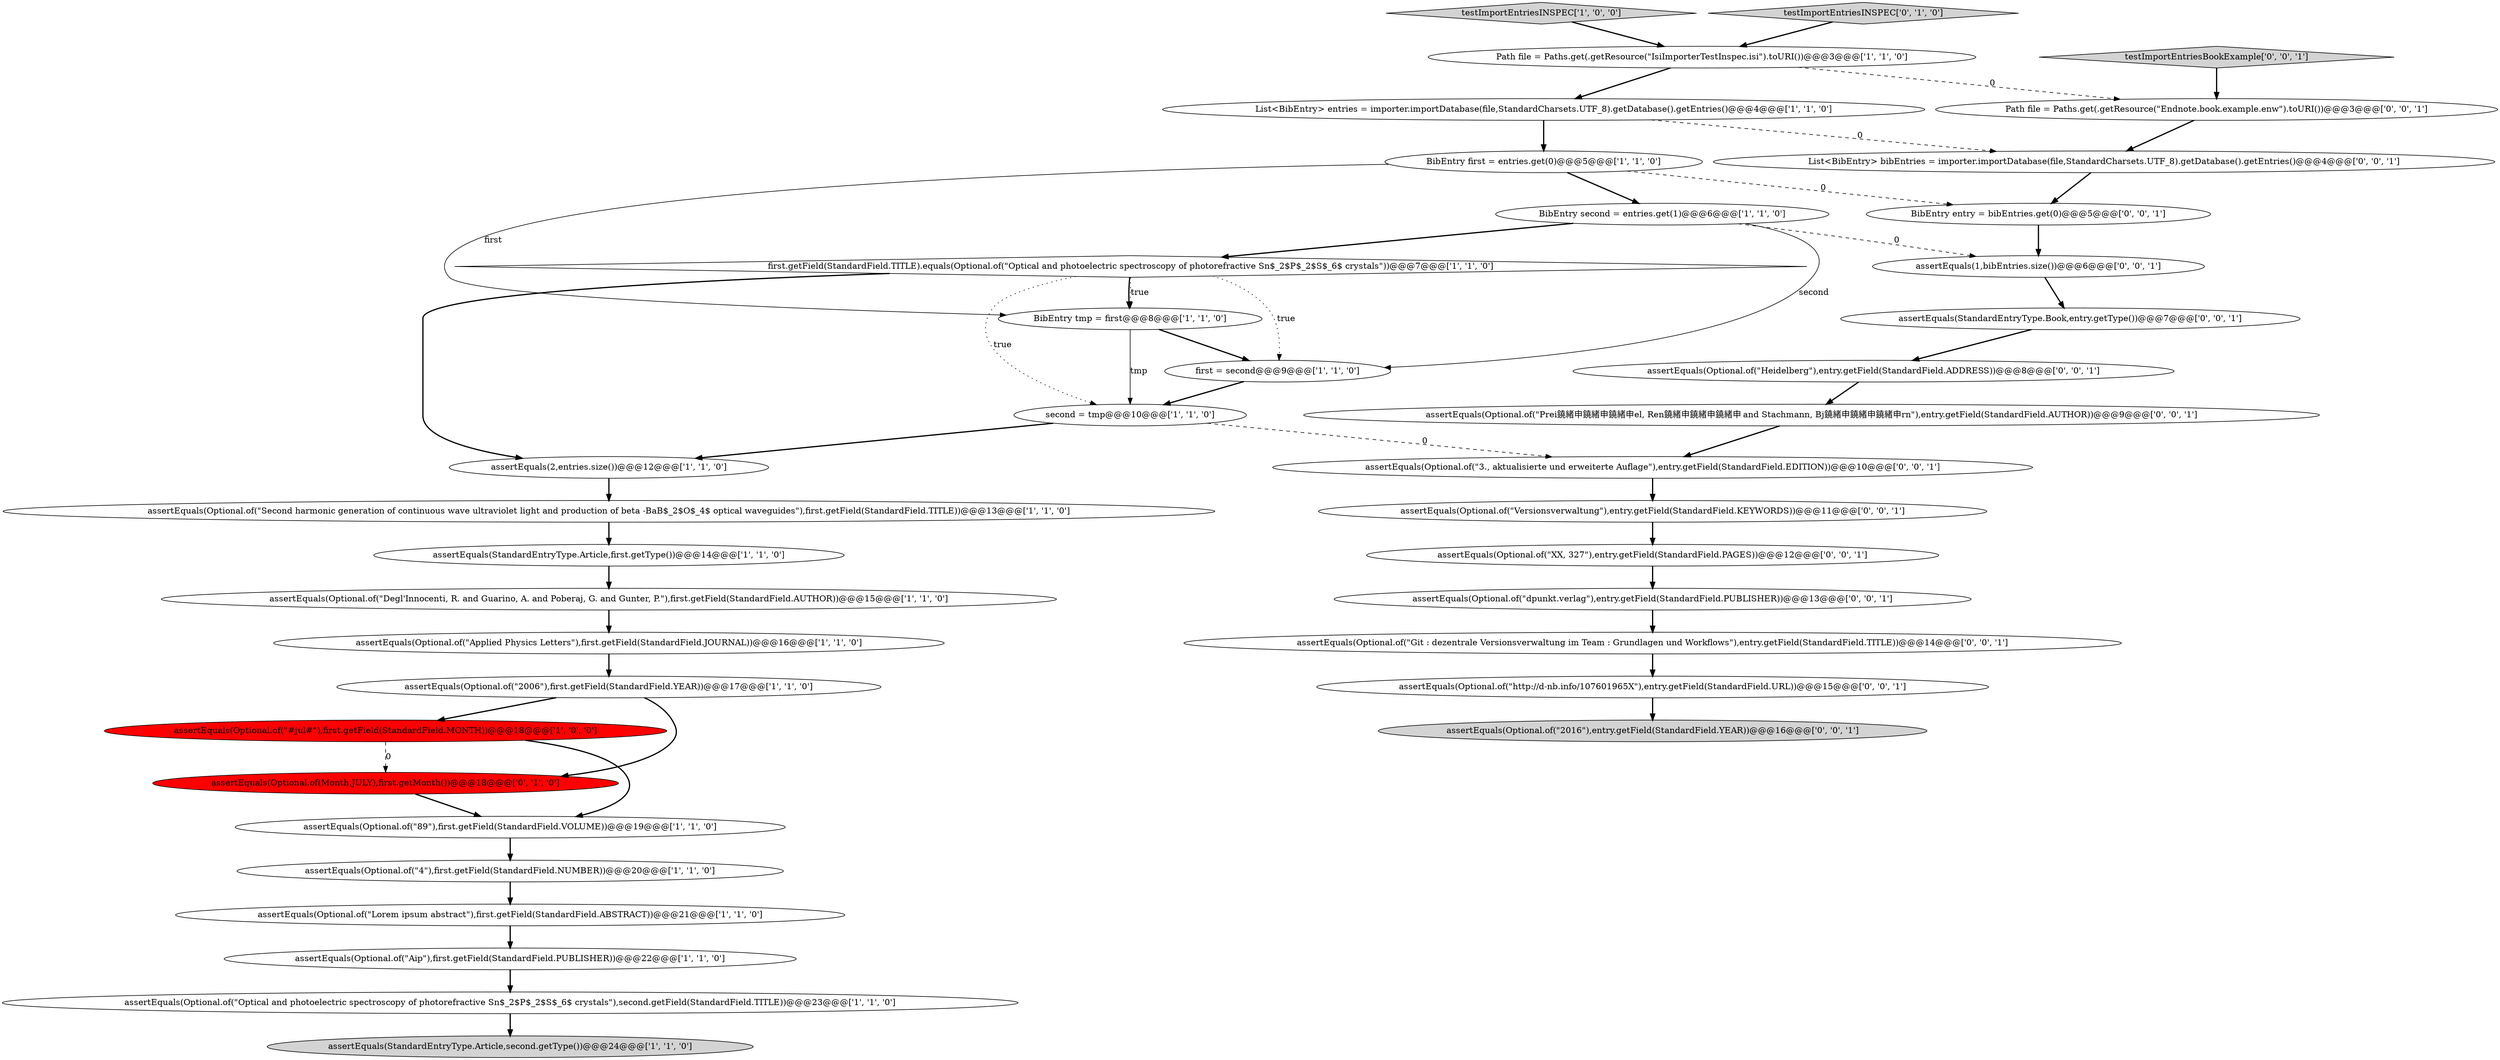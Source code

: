 digraph {
36 [style = filled, label = "assertEquals(1,bibEntries.size())@@@6@@@['0', '0', '1']", fillcolor = white, shape = ellipse image = "AAA0AAABBB3BBB"];
16 [style = filled, label = "assertEquals(Optional.of(\"Second harmonic generation of continuous wave ultraviolet light and production of beta -BaB$_2$O$_4$ optical waveguides\"),first.getField(StandardField.TITLE))@@@13@@@['1', '1', '0']", fillcolor = white, shape = ellipse image = "AAA0AAABBB1BBB"];
24 [style = filled, label = "assertEquals(Optional.of(\"2016\"),entry.getField(StandardField.YEAR))@@@16@@@['0', '0', '1']", fillcolor = lightgray, shape = ellipse image = "AAA0AAABBB3BBB"];
30 [style = filled, label = "Path file = Paths.get(.getResource(\"Endnote.book.example.enw\").toURI())@@@3@@@['0', '0', '1']", fillcolor = white, shape = ellipse image = "AAA0AAABBB3BBB"];
28 [style = filled, label = "BibEntry entry = bibEntries.get(0)@@@5@@@['0', '0', '1']", fillcolor = white, shape = ellipse image = "AAA0AAABBB3BBB"];
12 [style = filled, label = "second = tmp@@@10@@@['1', '1', '0']", fillcolor = white, shape = ellipse image = "AAA0AAABBB1BBB"];
15 [style = filled, label = "BibEntry first = entries.get(0)@@@5@@@['1', '1', '0']", fillcolor = white, shape = ellipse image = "AAA0AAABBB1BBB"];
13 [style = filled, label = "Path file = Paths.get(.getResource(\"IsiImporterTestInspec.isi\").toURI())@@@3@@@['1', '1', '0']", fillcolor = white, shape = ellipse image = "AAA0AAABBB1BBB"];
9 [style = filled, label = "first.getField(StandardField.TITLE).equals(Optional.of(\"Optical and photoelectric spectroscopy of photorefractive Sn$_2$P$_2$S$_6$ crystals\"))@@@7@@@['1', '1', '0']", fillcolor = white, shape = diamond image = "AAA0AAABBB1BBB"];
25 [style = filled, label = "assertEquals(Optional.of(\"3., aktualisierte und erweiterte Auflage\"),entry.getField(StandardField.EDITION))@@@10@@@['0', '0', '1']", fillcolor = white, shape = ellipse image = "AAA0AAABBB3BBB"];
11 [style = filled, label = "assertEquals(Optional.of(\"2006\"),first.getField(StandardField.YEAR))@@@17@@@['1', '1', '0']", fillcolor = white, shape = ellipse image = "AAA0AAABBB1BBB"];
31 [style = filled, label = "assertEquals(StandardEntryType.Book,entry.getType())@@@7@@@['0', '0', '1']", fillcolor = white, shape = ellipse image = "AAA0AAABBB3BBB"];
38 [style = filled, label = "assertEquals(Optional.of(\"Versionsverwaltung\"),entry.getField(StandardField.KEYWORDS))@@@11@@@['0', '0', '1']", fillcolor = white, shape = ellipse image = "AAA0AAABBB3BBB"];
0 [style = filled, label = "assertEquals(2,entries.size())@@@12@@@['1', '1', '0']", fillcolor = white, shape = ellipse image = "AAA0AAABBB1BBB"];
27 [style = filled, label = "assertEquals(Optional.of(\"Prei鐃緒申鐃緒申鐃緒申el, Ren鐃緒申鐃緒申鐃緒申 and Stachmann, Bj鐃緒申鐃緒申鐃緒申rn\"),entry.getField(StandardField.AUTHOR))@@@9@@@['0', '0', '1']", fillcolor = white, shape = ellipse image = "AAA0AAABBB3BBB"];
19 [style = filled, label = "testImportEntriesINSPEC['1', '0', '0']", fillcolor = lightgray, shape = diamond image = "AAA0AAABBB1BBB"];
21 [style = filled, label = "BibEntry second = entries.get(1)@@@6@@@['1', '1', '0']", fillcolor = white, shape = ellipse image = "AAA0AAABBB1BBB"];
8 [style = filled, label = "assertEquals(Optional.of(\"Lorem ipsum abstract\"),first.getField(StandardField.ABSTRACT))@@@21@@@['1', '1', '0']", fillcolor = white, shape = ellipse image = "AAA0AAABBB1BBB"];
23 [style = filled, label = "testImportEntriesINSPEC['0', '1', '0']", fillcolor = lightgray, shape = diamond image = "AAA0AAABBB2BBB"];
5 [style = filled, label = "first = second@@@9@@@['1', '1', '0']", fillcolor = white, shape = ellipse image = "AAA0AAABBB1BBB"];
33 [style = filled, label = "List<BibEntry> bibEntries = importer.importDatabase(file,StandardCharsets.UTF_8).getDatabase().getEntries()@@@4@@@['0', '0', '1']", fillcolor = white, shape = ellipse image = "AAA0AAABBB3BBB"];
2 [style = filled, label = "List<BibEntry> entries = importer.importDatabase(file,StandardCharsets.UTF_8).getDatabase().getEntries()@@@4@@@['1', '1', '0']", fillcolor = white, shape = ellipse image = "AAA0AAABBB1BBB"];
10 [style = filled, label = "assertEquals(Optional.of(\"Aip\"),first.getField(StandardField.PUBLISHER))@@@22@@@['1', '1', '0']", fillcolor = white, shape = ellipse image = "AAA0AAABBB1BBB"];
14 [style = filled, label = "assertEquals(Optional.of(\"89\"),first.getField(StandardField.VOLUME))@@@19@@@['1', '1', '0']", fillcolor = white, shape = ellipse image = "AAA0AAABBB1BBB"];
3 [style = filled, label = "assertEquals(Optional.of(\"Degl'Innocenti, R. and Guarino, A. and Poberaj, G. and Gunter, P.\"),first.getField(StandardField.AUTHOR))@@@15@@@['1', '1', '0']", fillcolor = white, shape = ellipse image = "AAA0AAABBB1BBB"];
20 [style = filled, label = "assertEquals(StandardEntryType.Article,first.getType())@@@14@@@['1', '1', '0']", fillcolor = white, shape = ellipse image = "AAA0AAABBB1BBB"];
35 [style = filled, label = "assertEquals(Optional.of(\"Git : dezentrale Versionsverwaltung im Team : Grundlagen und Workflows\"),entry.getField(StandardField.TITLE))@@@14@@@['0', '0', '1']", fillcolor = white, shape = ellipse image = "AAA0AAABBB3BBB"];
29 [style = filled, label = "assertEquals(Optional.of(\"dpunkt.verlag\"),entry.getField(StandardField.PUBLISHER))@@@13@@@['0', '0', '1']", fillcolor = white, shape = ellipse image = "AAA0AAABBB3BBB"];
17 [style = filled, label = "assertEquals(Optional.of(\"Applied Physics Letters\"),first.getField(StandardField.JOURNAL))@@@16@@@['1', '1', '0']", fillcolor = white, shape = ellipse image = "AAA0AAABBB1BBB"];
26 [style = filled, label = "assertEquals(Optional.of(\"XX, 327\"),entry.getField(StandardField.PAGES))@@@12@@@['0', '0', '1']", fillcolor = white, shape = ellipse image = "AAA0AAABBB3BBB"];
22 [style = filled, label = "assertEquals(Optional.of(Month.JULY),first.getMonth())@@@18@@@['0', '1', '0']", fillcolor = red, shape = ellipse image = "AAA1AAABBB2BBB"];
6 [style = filled, label = "BibEntry tmp = first@@@8@@@['1', '1', '0']", fillcolor = white, shape = ellipse image = "AAA0AAABBB1BBB"];
37 [style = filled, label = "testImportEntriesBookExample['0', '0', '1']", fillcolor = lightgray, shape = diamond image = "AAA0AAABBB3BBB"];
34 [style = filled, label = "assertEquals(Optional.of(\"http://d-nb.info/107601965X\"),entry.getField(StandardField.URL))@@@15@@@['0', '0', '1']", fillcolor = white, shape = ellipse image = "AAA0AAABBB3BBB"];
7 [style = filled, label = "assertEquals(Optional.of(\"4\"),first.getField(StandardField.NUMBER))@@@20@@@['1', '1', '0']", fillcolor = white, shape = ellipse image = "AAA0AAABBB1BBB"];
4 [style = filled, label = "assertEquals(StandardEntryType.Article,second.getType())@@@24@@@['1', '1', '0']", fillcolor = lightgray, shape = ellipse image = "AAA0AAABBB1BBB"];
1 [style = filled, label = "assertEquals(Optional.of(\"#jul#\"),first.getField(StandardField.MONTH))@@@18@@@['1', '0', '0']", fillcolor = red, shape = ellipse image = "AAA1AAABBB1BBB"];
32 [style = filled, label = "assertEquals(Optional.of(\"Heidelberg\"),entry.getField(StandardField.ADDRESS))@@@8@@@['0', '0', '1']", fillcolor = white, shape = ellipse image = "AAA0AAABBB3BBB"];
18 [style = filled, label = "assertEquals(Optional.of(\"Optical and photoelectric spectroscopy of photorefractive Sn$_2$P$_2$S$_6$ crystals\"),second.getField(StandardField.TITLE))@@@23@@@['1', '1', '0']", fillcolor = white, shape = ellipse image = "AAA0AAABBB1BBB"];
10->18 [style = bold, label=""];
8->10 [style = bold, label=""];
0->16 [style = bold, label=""];
9->12 [style = dotted, label="true"];
15->6 [style = solid, label="first"];
28->36 [style = bold, label=""];
9->0 [style = bold, label=""];
30->33 [style = bold, label=""];
15->28 [style = dashed, label="0"];
11->1 [style = bold, label=""];
15->21 [style = bold, label=""];
31->32 [style = bold, label=""];
26->29 [style = bold, label=""];
33->28 [style = bold, label=""];
37->30 [style = bold, label=""];
36->31 [style = bold, label=""];
32->27 [style = bold, label=""];
20->3 [style = bold, label=""];
7->8 [style = bold, label=""];
9->6 [style = dotted, label="true"];
12->0 [style = bold, label=""];
21->36 [style = dashed, label="0"];
1->22 [style = dashed, label="0"];
9->6 [style = bold, label=""];
14->7 [style = bold, label=""];
6->5 [style = bold, label=""];
21->9 [style = bold, label=""];
12->25 [style = dashed, label="0"];
34->24 [style = bold, label=""];
18->4 [style = bold, label=""];
19->13 [style = bold, label=""];
5->12 [style = bold, label=""];
23->13 [style = bold, label=""];
2->15 [style = bold, label=""];
11->22 [style = bold, label=""];
3->17 [style = bold, label=""];
1->14 [style = bold, label=""];
38->26 [style = bold, label=""];
2->33 [style = dashed, label="0"];
29->35 [style = bold, label=""];
22->14 [style = bold, label=""];
25->38 [style = bold, label=""];
35->34 [style = bold, label=""];
16->20 [style = bold, label=""];
21->5 [style = solid, label="second"];
27->25 [style = bold, label=""];
13->30 [style = dashed, label="0"];
6->12 [style = solid, label="tmp"];
13->2 [style = bold, label=""];
17->11 [style = bold, label=""];
9->5 [style = dotted, label="true"];
}
